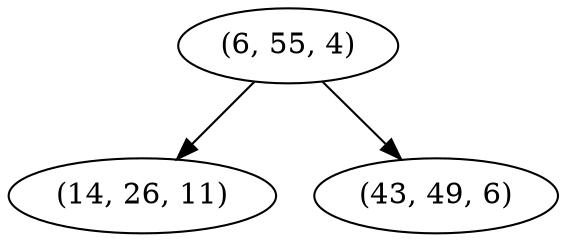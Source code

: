 digraph tree {
    "(6, 55, 4)";
    "(14, 26, 11)";
    "(43, 49, 6)";
    "(6, 55, 4)" -> "(14, 26, 11)";
    "(6, 55, 4)" -> "(43, 49, 6)";
}

